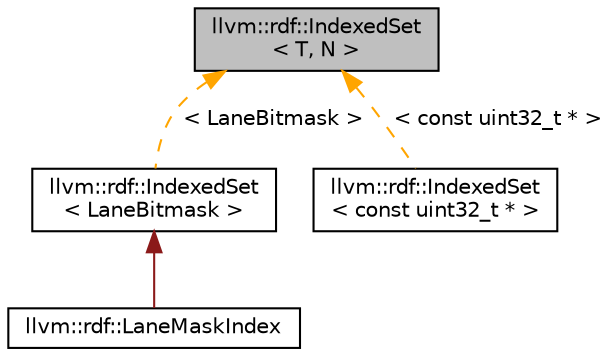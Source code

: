 digraph "llvm::rdf::IndexedSet&lt; T, N &gt;"
{
 // LATEX_PDF_SIZE
  bgcolor="transparent";
  edge [fontname="Helvetica",fontsize="10",labelfontname="Helvetica",labelfontsize="10"];
  node [fontname="Helvetica",fontsize="10",shape="box"];
  Node1 [label="llvm::rdf::IndexedSet\l\< T, N \>",height=0.2,width=0.4,color="black", fillcolor="grey75", style="filled", fontcolor="black",tooltip=" "];
  Node1 -> Node2 [dir="back",color="orange",fontsize="10",style="dashed",label=" \< LaneBitmask \>" ,fontname="Helvetica"];
  Node2 [label="llvm::rdf::IndexedSet\l\< LaneBitmask \>",height=0.2,width=0.4,color="black",URL="$structllvm_1_1rdf_1_1IndexedSet.html",tooltip=" "];
  Node2 -> Node3 [dir="back",color="firebrick4",fontsize="10",style="solid",fontname="Helvetica"];
  Node3 [label="llvm::rdf::LaneMaskIndex",height=0.2,width=0.4,color="black",URL="$structllvm_1_1rdf_1_1LaneMaskIndex.html",tooltip=" "];
  Node1 -> Node4 [dir="back",color="orange",fontsize="10",style="dashed",label=" \< const uint32_t * \>" ,fontname="Helvetica"];
  Node4 [label="llvm::rdf::IndexedSet\l\< const uint32_t * \>",height=0.2,width=0.4,color="black",URL="$structllvm_1_1rdf_1_1IndexedSet.html",tooltip=" "];
}
